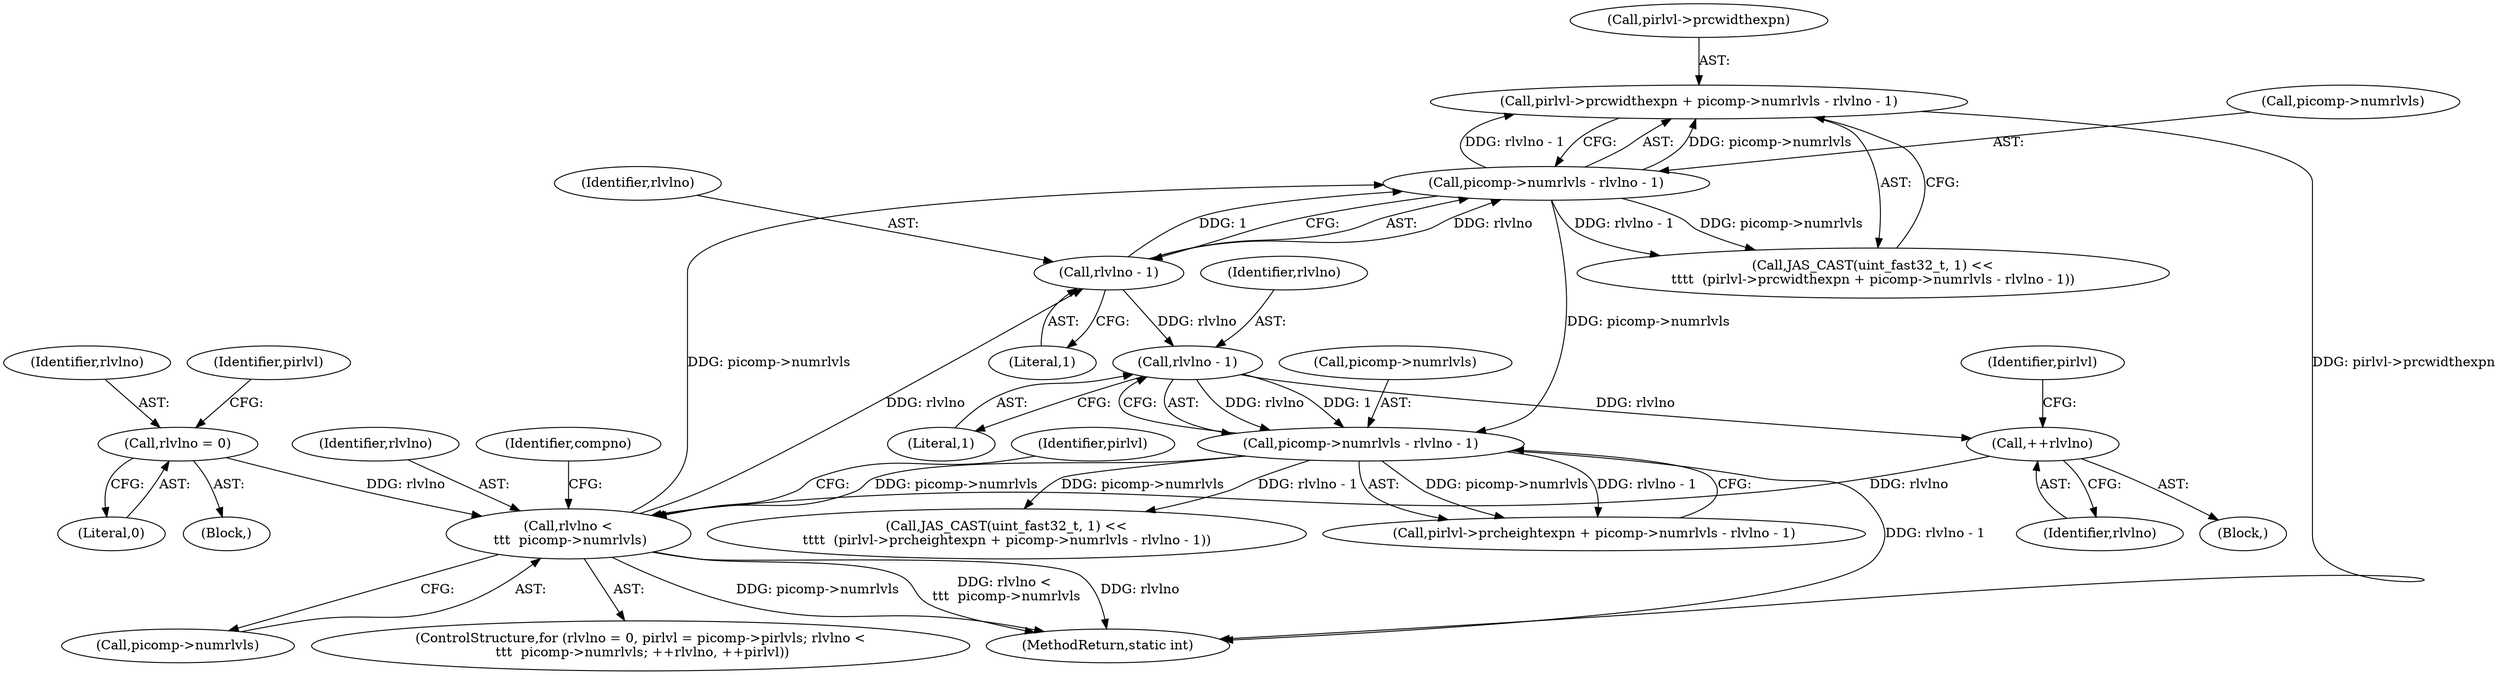 digraph "0_jasper_aa0b0f79ade5eef8b0e7a214c03f5af54b36ba7d_2@pointer" {
"1000227" [label="(Call,pirlvl->prcwidthexpn + picomp->numrlvls - rlvlno - 1)"];
"1000231" [label="(Call,picomp->numrlvls - rlvlno - 1)"];
"1000174" [label="(Call,rlvlno <\n \t\t\t  picomp->numrlvls)"];
"1000166" [label="(Call,rlvlno = 0)"];
"1000180" [label="(Call,++rlvlno)"];
"1000256" [label="(Call,rlvlno - 1)"];
"1000235" [label="(Call,rlvlno - 1)"];
"1000252" [label="(Call,picomp->numrlvls - rlvlno - 1)"];
"1000227" [label="(Call,pirlvl->prcwidthexpn + picomp->numrlvls - rlvlno - 1)"];
"1000258" [label="(Literal,1)"];
"1000190" [label="(Identifier,pirlvl)"];
"1000168" [label="(Literal,0)"];
"1000252" [label="(Call,picomp->numrlvls - rlvlno - 1)"];
"1000166" [label="(Call,rlvlno = 0)"];
"1000253" [label="(Call,picomp->numrlvls)"];
"1000164" [label="(ControlStructure,for (rlvlno = 0, pirlvl = picomp->pirlvls; rlvlno <\n \t\t\t  picomp->numrlvls; ++rlvlno, ++pirlvl))"];
"1000174" [label="(Call,rlvlno <\n \t\t\t  picomp->numrlvls)"];
"1000257" [label="(Identifier,rlvlno)"];
"1000256" [label="(Call,rlvlno - 1)"];
"1000183" [label="(Identifier,pirlvl)"];
"1000248" [label="(Call,pirlvl->prcheightexpn + picomp->numrlvls - rlvlno - 1)"];
"1000236" [label="(Identifier,rlvlno)"];
"1000244" [label="(Call,JAS_CAST(uint_fast32_t, 1) <<\n\t\t\t\t  (pirlvl->prcheightexpn + picomp->numrlvls - rlvlno - 1))"];
"1000176" [label="(Call,picomp->numrlvls)"];
"1000170" [label="(Identifier,pirlvl)"];
"1000717" [label="(MethodReturn,static int)"];
"1000235" [label="(Call,rlvlno - 1)"];
"1000231" [label="(Call,picomp->numrlvls - rlvlno - 1)"];
"1000237" [label="(Literal,1)"];
"1000175" [label="(Identifier,rlvlno)"];
"1000180" [label="(Call,++rlvlno)"];
"1000228" [label="(Call,pirlvl->prcwidthexpn)"];
"1000223" [label="(Call,JAS_CAST(uint_fast32_t, 1) <<\n\t\t\t\t  (pirlvl->prcwidthexpn + picomp->numrlvls - rlvlno - 1))"];
"1000232" [label="(Call,picomp->numrlvls)"];
"1000160" [label="(Identifier,compno)"];
"1000179" [label="(Block,)"];
"1000181" [label="(Identifier,rlvlno)"];
"1000167" [label="(Identifier,rlvlno)"];
"1000165" [label="(Block,)"];
"1000227" -> "1000223"  [label="AST: "];
"1000227" -> "1000231"  [label="CFG: "];
"1000228" -> "1000227"  [label="AST: "];
"1000231" -> "1000227"  [label="AST: "];
"1000223" -> "1000227"  [label="CFG: "];
"1000227" -> "1000717"  [label="DDG: pirlvl->prcwidthexpn"];
"1000231" -> "1000227"  [label="DDG: picomp->numrlvls"];
"1000231" -> "1000227"  [label="DDG: rlvlno - 1"];
"1000231" -> "1000235"  [label="CFG: "];
"1000232" -> "1000231"  [label="AST: "];
"1000235" -> "1000231"  [label="AST: "];
"1000231" -> "1000223"  [label="DDG: picomp->numrlvls"];
"1000231" -> "1000223"  [label="DDG: rlvlno - 1"];
"1000174" -> "1000231"  [label="DDG: picomp->numrlvls"];
"1000235" -> "1000231"  [label="DDG: rlvlno"];
"1000235" -> "1000231"  [label="DDG: 1"];
"1000231" -> "1000252"  [label="DDG: picomp->numrlvls"];
"1000174" -> "1000164"  [label="AST: "];
"1000174" -> "1000176"  [label="CFG: "];
"1000175" -> "1000174"  [label="AST: "];
"1000176" -> "1000174"  [label="AST: "];
"1000190" -> "1000174"  [label="CFG: "];
"1000160" -> "1000174"  [label="CFG: "];
"1000174" -> "1000717"  [label="DDG: picomp->numrlvls"];
"1000174" -> "1000717"  [label="DDG: rlvlno <\n \t\t\t  picomp->numrlvls"];
"1000174" -> "1000717"  [label="DDG: rlvlno"];
"1000166" -> "1000174"  [label="DDG: rlvlno"];
"1000180" -> "1000174"  [label="DDG: rlvlno"];
"1000252" -> "1000174"  [label="DDG: picomp->numrlvls"];
"1000174" -> "1000235"  [label="DDG: rlvlno"];
"1000166" -> "1000165"  [label="AST: "];
"1000166" -> "1000168"  [label="CFG: "];
"1000167" -> "1000166"  [label="AST: "];
"1000168" -> "1000166"  [label="AST: "];
"1000170" -> "1000166"  [label="CFG: "];
"1000180" -> "1000179"  [label="AST: "];
"1000180" -> "1000181"  [label="CFG: "];
"1000181" -> "1000180"  [label="AST: "];
"1000183" -> "1000180"  [label="CFG: "];
"1000256" -> "1000180"  [label="DDG: rlvlno"];
"1000256" -> "1000252"  [label="AST: "];
"1000256" -> "1000258"  [label="CFG: "];
"1000257" -> "1000256"  [label="AST: "];
"1000258" -> "1000256"  [label="AST: "];
"1000252" -> "1000256"  [label="CFG: "];
"1000256" -> "1000252"  [label="DDG: rlvlno"];
"1000256" -> "1000252"  [label="DDG: 1"];
"1000235" -> "1000256"  [label="DDG: rlvlno"];
"1000235" -> "1000237"  [label="CFG: "];
"1000236" -> "1000235"  [label="AST: "];
"1000237" -> "1000235"  [label="AST: "];
"1000252" -> "1000248"  [label="AST: "];
"1000253" -> "1000252"  [label="AST: "];
"1000248" -> "1000252"  [label="CFG: "];
"1000252" -> "1000717"  [label="DDG: rlvlno - 1"];
"1000252" -> "1000244"  [label="DDG: picomp->numrlvls"];
"1000252" -> "1000244"  [label="DDG: rlvlno - 1"];
"1000252" -> "1000248"  [label="DDG: picomp->numrlvls"];
"1000252" -> "1000248"  [label="DDG: rlvlno - 1"];
}
